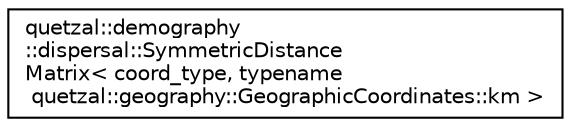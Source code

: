 digraph "Graphical Class Hierarchy"
{
 // LATEX_PDF_SIZE
  edge [fontname="Helvetica",fontsize="10",labelfontname="Helvetica",labelfontsize="10"];
  node [fontname="Helvetica",fontsize="10",shape=record];
  rankdir="LR";
  Node0 [label="quetzal::demography\l::dispersal::SymmetricDistance\lMatrix\< coord_type, typename\l quetzal::geography::GeographicCoordinates::km \>",height=0.2,width=0.4,color="black", fillcolor="white", style="filled",URL="$classquetzal_1_1demography_1_1dispersal_1_1_symmetric_distance_matrix.html",tooltip=" "];
}
